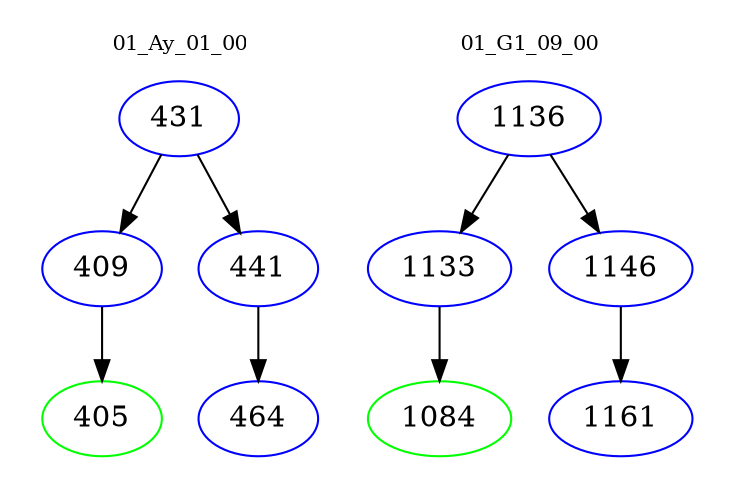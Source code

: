 digraph{
subgraph cluster_0 {
color = white
label = "01_Ay_01_00";
fontsize=10;
T0_431 [label="431", color="blue"]
T0_431 -> T0_409 [color="black"]
T0_409 [label="409", color="blue"]
T0_409 -> T0_405 [color="black"]
T0_405 [label="405", color="green"]
T0_431 -> T0_441 [color="black"]
T0_441 [label="441", color="blue"]
T0_441 -> T0_464 [color="black"]
T0_464 [label="464", color="blue"]
}
subgraph cluster_1 {
color = white
label = "01_G1_09_00";
fontsize=10;
T1_1136 [label="1136", color="blue"]
T1_1136 -> T1_1133 [color="black"]
T1_1133 [label="1133", color="blue"]
T1_1133 -> T1_1084 [color="black"]
T1_1084 [label="1084", color="green"]
T1_1136 -> T1_1146 [color="black"]
T1_1146 [label="1146", color="blue"]
T1_1146 -> T1_1161 [color="black"]
T1_1161 [label="1161", color="blue"]
}
}
